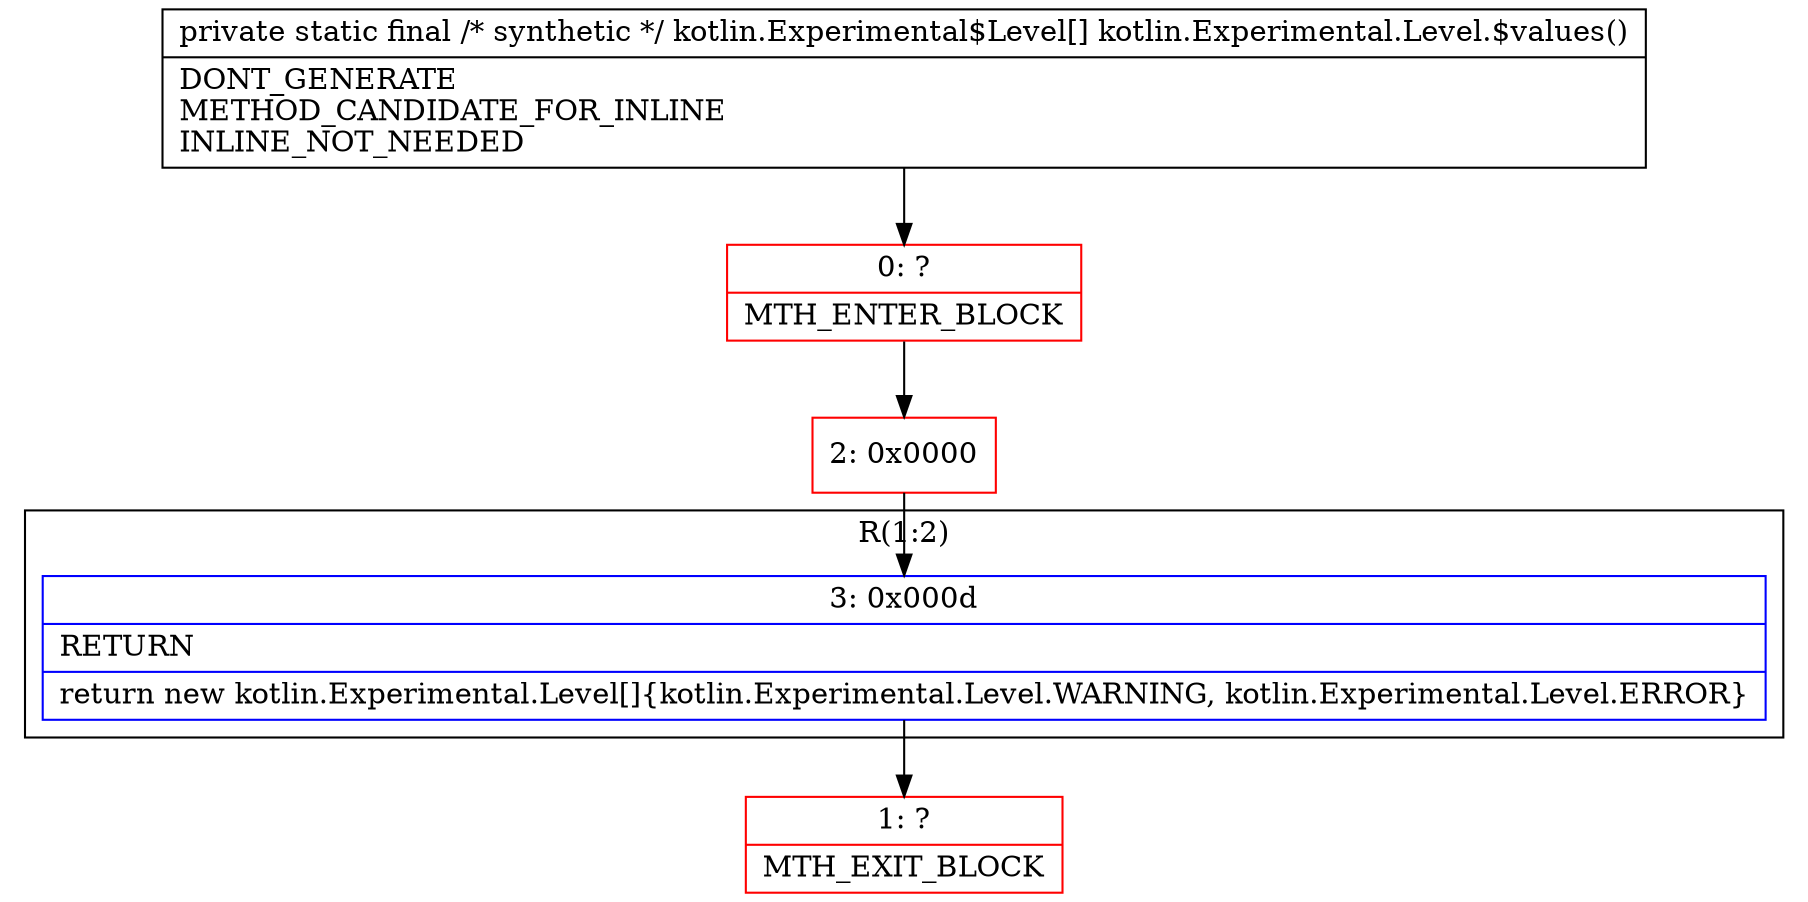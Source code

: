 digraph "CFG forkotlin.Experimental.Level.$values()[Lkotlin\/Experimental$Level;" {
subgraph cluster_Region_1129025279 {
label = "R(1:2)";
node [shape=record,color=blue];
Node_3 [shape=record,label="{3\:\ 0x000d|RETURN\l|return new kotlin.Experimental.Level[]\{kotlin.Experimental.Level.WARNING, kotlin.Experimental.Level.ERROR\}\l}"];
}
Node_0 [shape=record,color=red,label="{0\:\ ?|MTH_ENTER_BLOCK\l}"];
Node_2 [shape=record,color=red,label="{2\:\ 0x0000}"];
Node_1 [shape=record,color=red,label="{1\:\ ?|MTH_EXIT_BLOCK\l}"];
MethodNode[shape=record,label="{private static final \/* synthetic *\/ kotlin.Experimental$Level[] kotlin.Experimental.Level.$values()  | DONT_GENERATE\lMETHOD_CANDIDATE_FOR_INLINE\lINLINE_NOT_NEEDED\l}"];
MethodNode -> Node_0;Node_3 -> Node_1;
Node_0 -> Node_2;
Node_2 -> Node_3;
}

